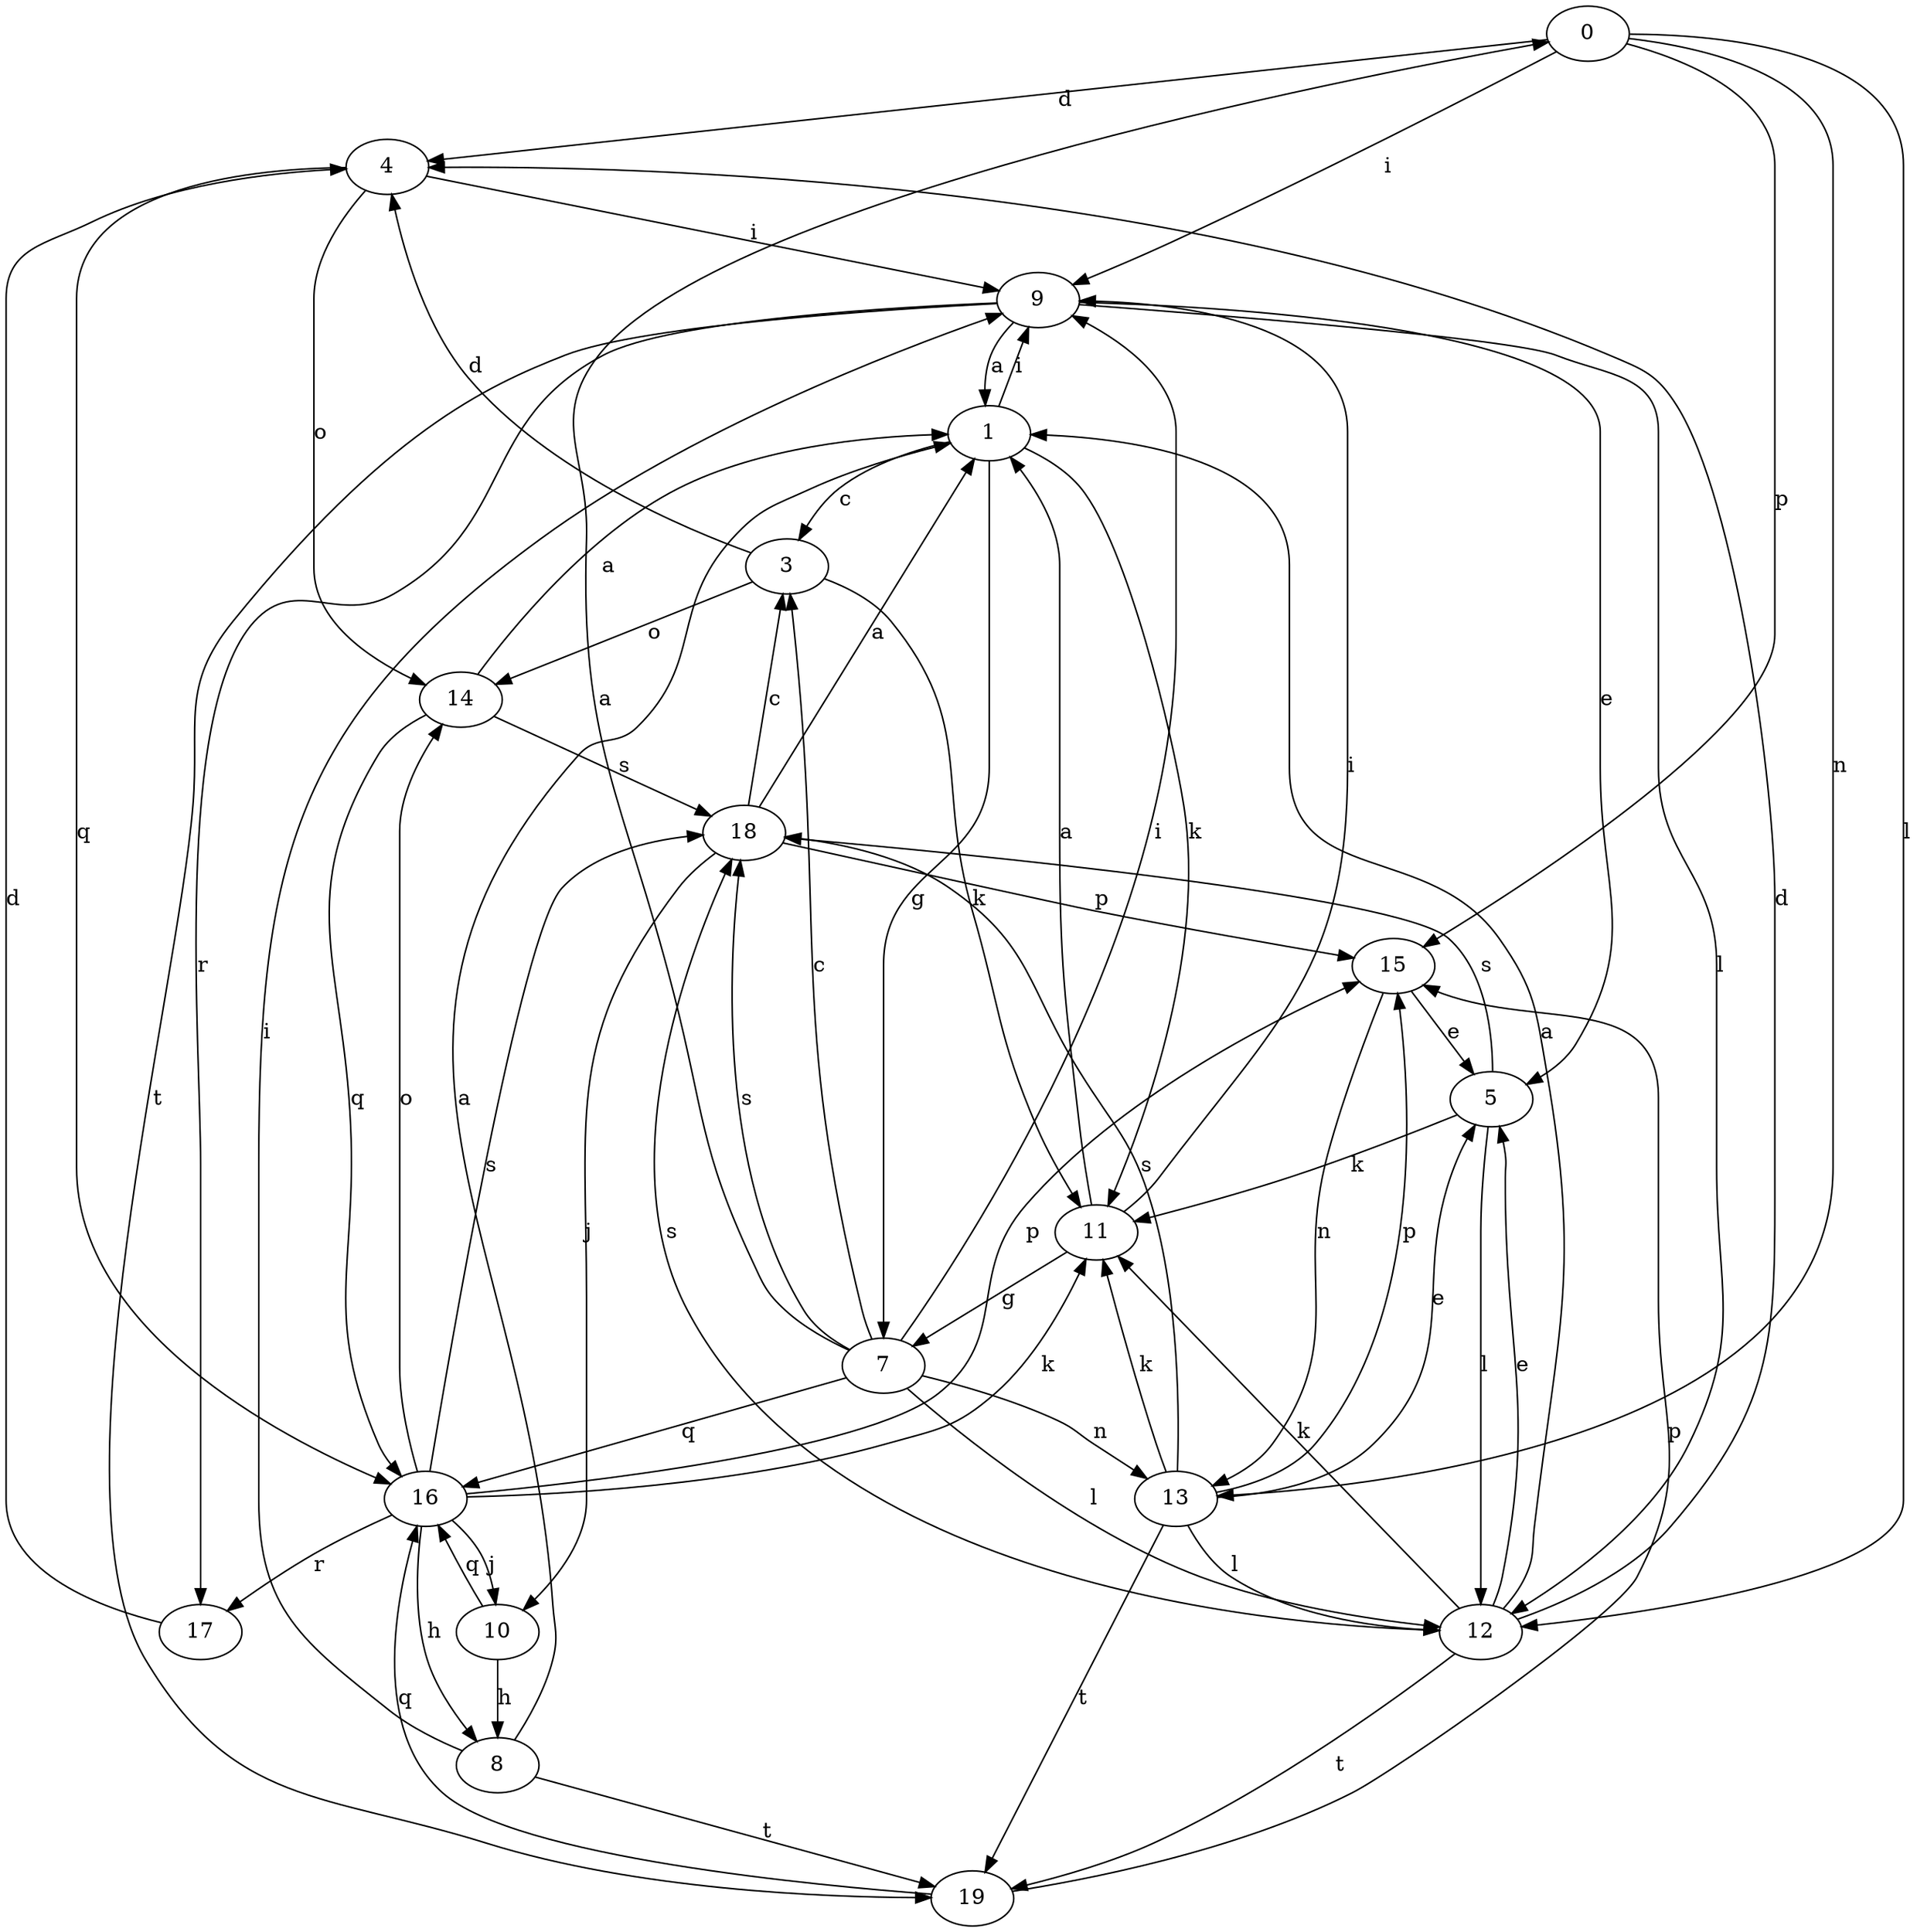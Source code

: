 strict digraph  {
0;
1;
3;
4;
5;
7;
8;
9;
10;
11;
12;
13;
14;
15;
16;
17;
18;
19;
0 -> 4  [label=d];
0 -> 9  [label=i];
0 -> 12  [label=l];
0 -> 13  [label=n];
0 -> 15  [label=p];
1 -> 3  [label=c];
1 -> 7  [label=g];
1 -> 9  [label=i];
1 -> 11  [label=k];
3 -> 4  [label=d];
3 -> 11  [label=k];
3 -> 14  [label=o];
4 -> 9  [label=i];
4 -> 14  [label=o];
4 -> 16  [label=q];
5 -> 11  [label=k];
5 -> 12  [label=l];
5 -> 18  [label=s];
7 -> 0  [label=a];
7 -> 3  [label=c];
7 -> 9  [label=i];
7 -> 12  [label=l];
7 -> 13  [label=n];
7 -> 16  [label=q];
7 -> 18  [label=s];
8 -> 1  [label=a];
8 -> 9  [label=i];
8 -> 19  [label=t];
9 -> 1  [label=a];
9 -> 5  [label=e];
9 -> 12  [label=l];
9 -> 17  [label=r];
9 -> 19  [label=t];
10 -> 8  [label=h];
10 -> 16  [label=q];
11 -> 1  [label=a];
11 -> 7  [label=g];
11 -> 9  [label=i];
12 -> 1  [label=a];
12 -> 4  [label=d];
12 -> 5  [label=e];
12 -> 11  [label=k];
12 -> 18  [label=s];
12 -> 19  [label=t];
13 -> 5  [label=e];
13 -> 11  [label=k];
13 -> 12  [label=l];
13 -> 15  [label=p];
13 -> 18  [label=s];
13 -> 19  [label=t];
14 -> 1  [label=a];
14 -> 16  [label=q];
14 -> 18  [label=s];
15 -> 5  [label=e];
15 -> 13  [label=n];
16 -> 8  [label=h];
16 -> 10  [label=j];
16 -> 11  [label=k];
16 -> 14  [label=o];
16 -> 15  [label=p];
16 -> 17  [label=r];
16 -> 18  [label=s];
17 -> 4  [label=d];
18 -> 1  [label=a];
18 -> 3  [label=c];
18 -> 10  [label=j];
18 -> 15  [label=p];
19 -> 15  [label=p];
19 -> 16  [label=q];
}
